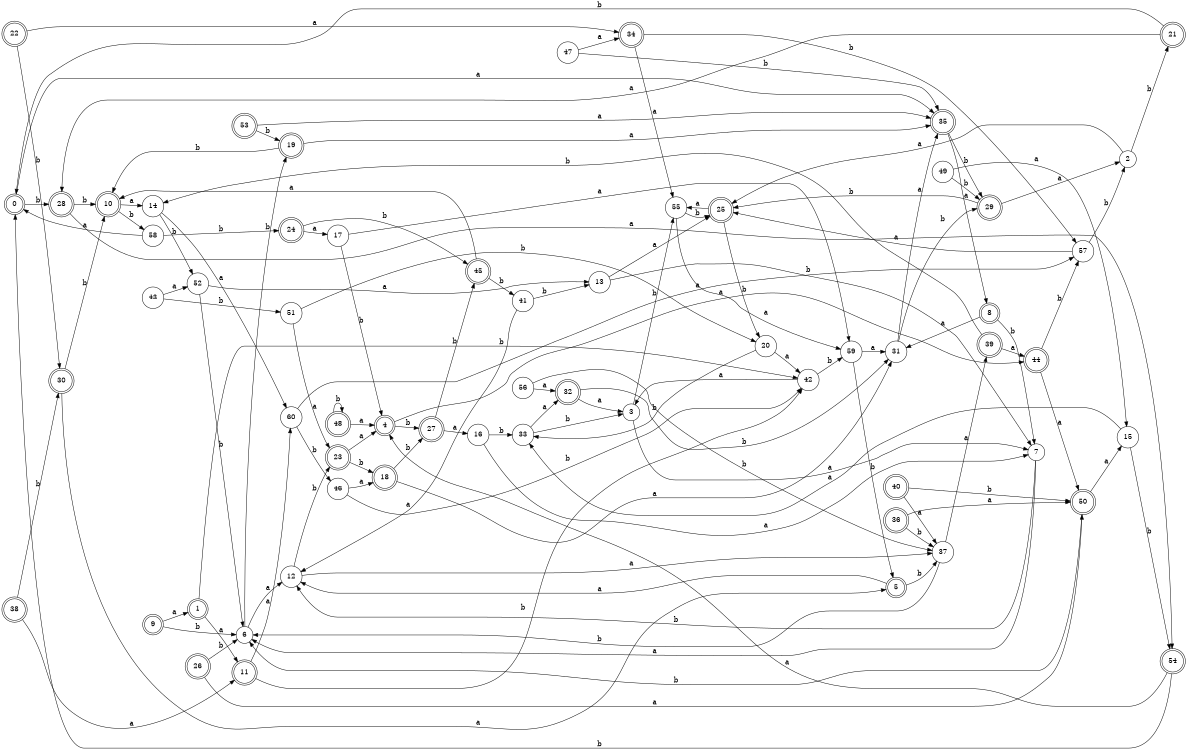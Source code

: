 digraph n49_8 {
__start0 [label="" shape="none"];

rankdir=LR;
size="8,5";

s0 [style="rounded,filled", color="black", fillcolor="white" shape="doublecircle", label="0"];
s1 [style="rounded,filled", color="black", fillcolor="white" shape="doublecircle", label="1"];
s2 [style="filled", color="black", fillcolor="white" shape="circle", label="2"];
s3 [style="filled", color="black", fillcolor="white" shape="circle", label="3"];
s4 [style="rounded,filled", color="black", fillcolor="white" shape="doublecircle", label="4"];
s5 [style="rounded,filled", color="black", fillcolor="white" shape="doublecircle", label="5"];
s6 [style="filled", color="black", fillcolor="white" shape="circle", label="6"];
s7 [style="filled", color="black", fillcolor="white" shape="circle", label="7"];
s8 [style="rounded,filled", color="black", fillcolor="white" shape="doublecircle", label="8"];
s9 [style="rounded,filled", color="black", fillcolor="white" shape="doublecircle", label="9"];
s10 [style="rounded,filled", color="black", fillcolor="white" shape="doublecircle", label="10"];
s11 [style="rounded,filled", color="black", fillcolor="white" shape="doublecircle", label="11"];
s12 [style="filled", color="black", fillcolor="white" shape="circle", label="12"];
s13 [style="filled", color="black", fillcolor="white" shape="circle", label="13"];
s14 [style="filled", color="black", fillcolor="white" shape="circle", label="14"];
s15 [style="filled", color="black", fillcolor="white" shape="circle", label="15"];
s16 [style="filled", color="black", fillcolor="white" shape="circle", label="16"];
s17 [style="filled", color="black", fillcolor="white" shape="circle", label="17"];
s18 [style="rounded,filled", color="black", fillcolor="white" shape="doublecircle", label="18"];
s19 [style="rounded,filled", color="black", fillcolor="white" shape="doublecircle", label="19"];
s20 [style="filled", color="black", fillcolor="white" shape="circle", label="20"];
s21 [style="rounded,filled", color="black", fillcolor="white" shape="doublecircle", label="21"];
s22 [style="rounded,filled", color="black", fillcolor="white" shape="doublecircle", label="22"];
s23 [style="rounded,filled", color="black", fillcolor="white" shape="doublecircle", label="23"];
s24 [style="rounded,filled", color="black", fillcolor="white" shape="doublecircle", label="24"];
s25 [style="rounded,filled", color="black", fillcolor="white" shape="doublecircle", label="25"];
s26 [style="rounded,filled", color="black", fillcolor="white" shape="doublecircle", label="26"];
s27 [style="rounded,filled", color="black", fillcolor="white" shape="doublecircle", label="27"];
s28 [style="rounded,filled", color="black", fillcolor="white" shape="doublecircle", label="28"];
s29 [style="rounded,filled", color="black", fillcolor="white" shape="doublecircle", label="29"];
s30 [style="rounded,filled", color="black", fillcolor="white" shape="doublecircle", label="30"];
s31 [style="filled", color="black", fillcolor="white" shape="circle", label="31"];
s32 [style="rounded,filled", color="black", fillcolor="white" shape="doublecircle", label="32"];
s33 [style="filled", color="black", fillcolor="white" shape="circle", label="33"];
s34 [style="rounded,filled", color="black", fillcolor="white" shape="doublecircle", label="34"];
s35 [style="rounded,filled", color="black", fillcolor="white" shape="doublecircle", label="35"];
s36 [style="rounded,filled", color="black", fillcolor="white" shape="doublecircle", label="36"];
s37 [style="filled", color="black", fillcolor="white" shape="circle", label="37"];
s38 [style="rounded,filled", color="black", fillcolor="white" shape="doublecircle", label="38"];
s39 [style="rounded,filled", color="black", fillcolor="white" shape="doublecircle", label="39"];
s40 [style="rounded,filled", color="black", fillcolor="white" shape="doublecircle", label="40"];
s41 [style="filled", color="black", fillcolor="white" shape="circle", label="41"];
s42 [style="filled", color="black", fillcolor="white" shape="circle", label="42"];
s43 [style="filled", color="black", fillcolor="white" shape="circle", label="43"];
s44 [style="rounded,filled", color="black", fillcolor="white" shape="doublecircle", label="44"];
s45 [style="rounded,filled", color="black", fillcolor="white" shape="doublecircle", label="45"];
s46 [style="filled", color="black", fillcolor="white" shape="circle", label="46"];
s47 [style="filled", color="black", fillcolor="white" shape="circle", label="47"];
s48 [style="rounded,filled", color="black", fillcolor="white" shape="doublecircle", label="48"];
s49 [style="filled", color="black", fillcolor="white" shape="circle", label="49"];
s50 [style="rounded,filled", color="black", fillcolor="white" shape="doublecircle", label="50"];
s51 [style="filled", color="black", fillcolor="white" shape="circle", label="51"];
s52 [style="filled", color="black", fillcolor="white" shape="circle", label="52"];
s53 [style="rounded,filled", color="black", fillcolor="white" shape="doublecircle", label="53"];
s54 [style="rounded,filled", color="black", fillcolor="white" shape="doublecircle", label="54"];
s55 [style="filled", color="black", fillcolor="white" shape="circle", label="55"];
s56 [style="filled", color="black", fillcolor="white" shape="circle", label="56"];
s57 [style="filled", color="black", fillcolor="white" shape="circle", label="57"];
s58 [style="filled", color="black", fillcolor="white" shape="circle", label="58"];
s59 [style="filled", color="black", fillcolor="white" shape="circle", label="59"];
s60 [style="filled", color="black", fillcolor="white" shape="circle", label="60"];
s0 -> s35 [label="a"];
s0 -> s28 [label="b"];
s1 -> s11 [label="a"];
s1 -> s42 [label="b"];
s2 -> s25 [label="a"];
s2 -> s21 [label="b"];
s3 -> s7 [label="a"];
s3 -> s55 [label="b"];
s4 -> s44 [label="a"];
s4 -> s27 [label="b"];
s5 -> s12 [label="a"];
s5 -> s37 [label="b"];
s6 -> s12 [label="a"];
s6 -> s19 [label="b"];
s7 -> s6 [label="a"];
s7 -> s12 [label="b"];
s8 -> s31 [label="a"];
s8 -> s7 [label="b"];
s9 -> s1 [label="a"];
s9 -> s6 [label="b"];
s10 -> s14 [label="a"];
s10 -> s58 [label="b"];
s11 -> s60 [label="a"];
s11 -> s42 [label="b"];
s12 -> s37 [label="a"];
s12 -> s23 [label="b"];
s13 -> s25 [label="a"];
s13 -> s7 [label="b"];
s14 -> s60 [label="a"];
s14 -> s52 [label="b"];
s15 -> s33 [label="a"];
s15 -> s54 [label="b"];
s16 -> s7 [label="a"];
s16 -> s33 [label="b"];
s17 -> s59 [label="a"];
s17 -> s4 [label="b"];
s18 -> s31 [label="a"];
s18 -> s27 [label="b"];
s19 -> s35 [label="a"];
s19 -> s10 [label="b"];
s20 -> s42 [label="a"];
s20 -> s33 [label="b"];
s21 -> s28 [label="a"];
s21 -> s0 [label="b"];
s22 -> s34 [label="a"];
s22 -> s30 [label="b"];
s23 -> s4 [label="a"];
s23 -> s18 [label="b"];
s24 -> s17 [label="a"];
s24 -> s45 [label="b"];
s25 -> s55 [label="a"];
s25 -> s20 [label="b"];
s26 -> s50 [label="a"];
s26 -> s6 [label="b"];
s27 -> s16 [label="a"];
s27 -> s45 [label="b"];
s28 -> s54 [label="a"];
s28 -> s10 [label="b"];
s29 -> s2 [label="a"];
s29 -> s25 [label="b"];
s30 -> s5 [label="a"];
s30 -> s10 [label="b"];
s31 -> s35 [label="a"];
s31 -> s29 [label="b"];
s32 -> s3 [label="a"];
s32 -> s31 [label="b"];
s33 -> s32 [label="a"];
s33 -> s3 [label="b"];
s34 -> s55 [label="a"];
s34 -> s57 [label="b"];
s35 -> s8 [label="a"];
s35 -> s29 [label="b"];
s36 -> s50 [label="a"];
s36 -> s37 [label="b"];
s37 -> s39 [label="a"];
s37 -> s6 [label="b"];
s38 -> s11 [label="a"];
s38 -> s30 [label="b"];
s39 -> s44 [label="a"];
s39 -> s14 [label="b"];
s40 -> s37 [label="a"];
s40 -> s50 [label="b"];
s41 -> s12 [label="a"];
s41 -> s13 [label="b"];
s42 -> s3 [label="a"];
s42 -> s59 [label="b"];
s43 -> s52 [label="a"];
s43 -> s51 [label="b"];
s44 -> s50 [label="a"];
s44 -> s57 [label="b"];
s45 -> s10 [label="a"];
s45 -> s41 [label="b"];
s46 -> s18 [label="a"];
s46 -> s42 [label="b"];
s47 -> s34 [label="a"];
s47 -> s35 [label="b"];
s48 -> s4 [label="a"];
s48 -> s48 [label="b"];
s49 -> s15 [label="a"];
s49 -> s29 [label="b"];
s50 -> s15 [label="a"];
s50 -> s6 [label="b"];
s51 -> s23 [label="a"];
s51 -> s20 [label="b"];
s52 -> s13 [label="a"];
s52 -> s6 [label="b"];
s53 -> s35 [label="a"];
s53 -> s19 [label="b"];
s54 -> s4 [label="a"];
s54 -> s0 [label="b"];
s55 -> s59 [label="a"];
s55 -> s25 [label="b"];
s56 -> s32 [label="a"];
s56 -> s37 [label="b"];
s57 -> s25 [label="a"];
s57 -> s2 [label="b"];
s58 -> s0 [label="a"];
s58 -> s24 [label="b"];
s59 -> s31 [label="a"];
s59 -> s5 [label="b"];
s60 -> s57 [label="a"];
s60 -> s46 [label="b"];

}